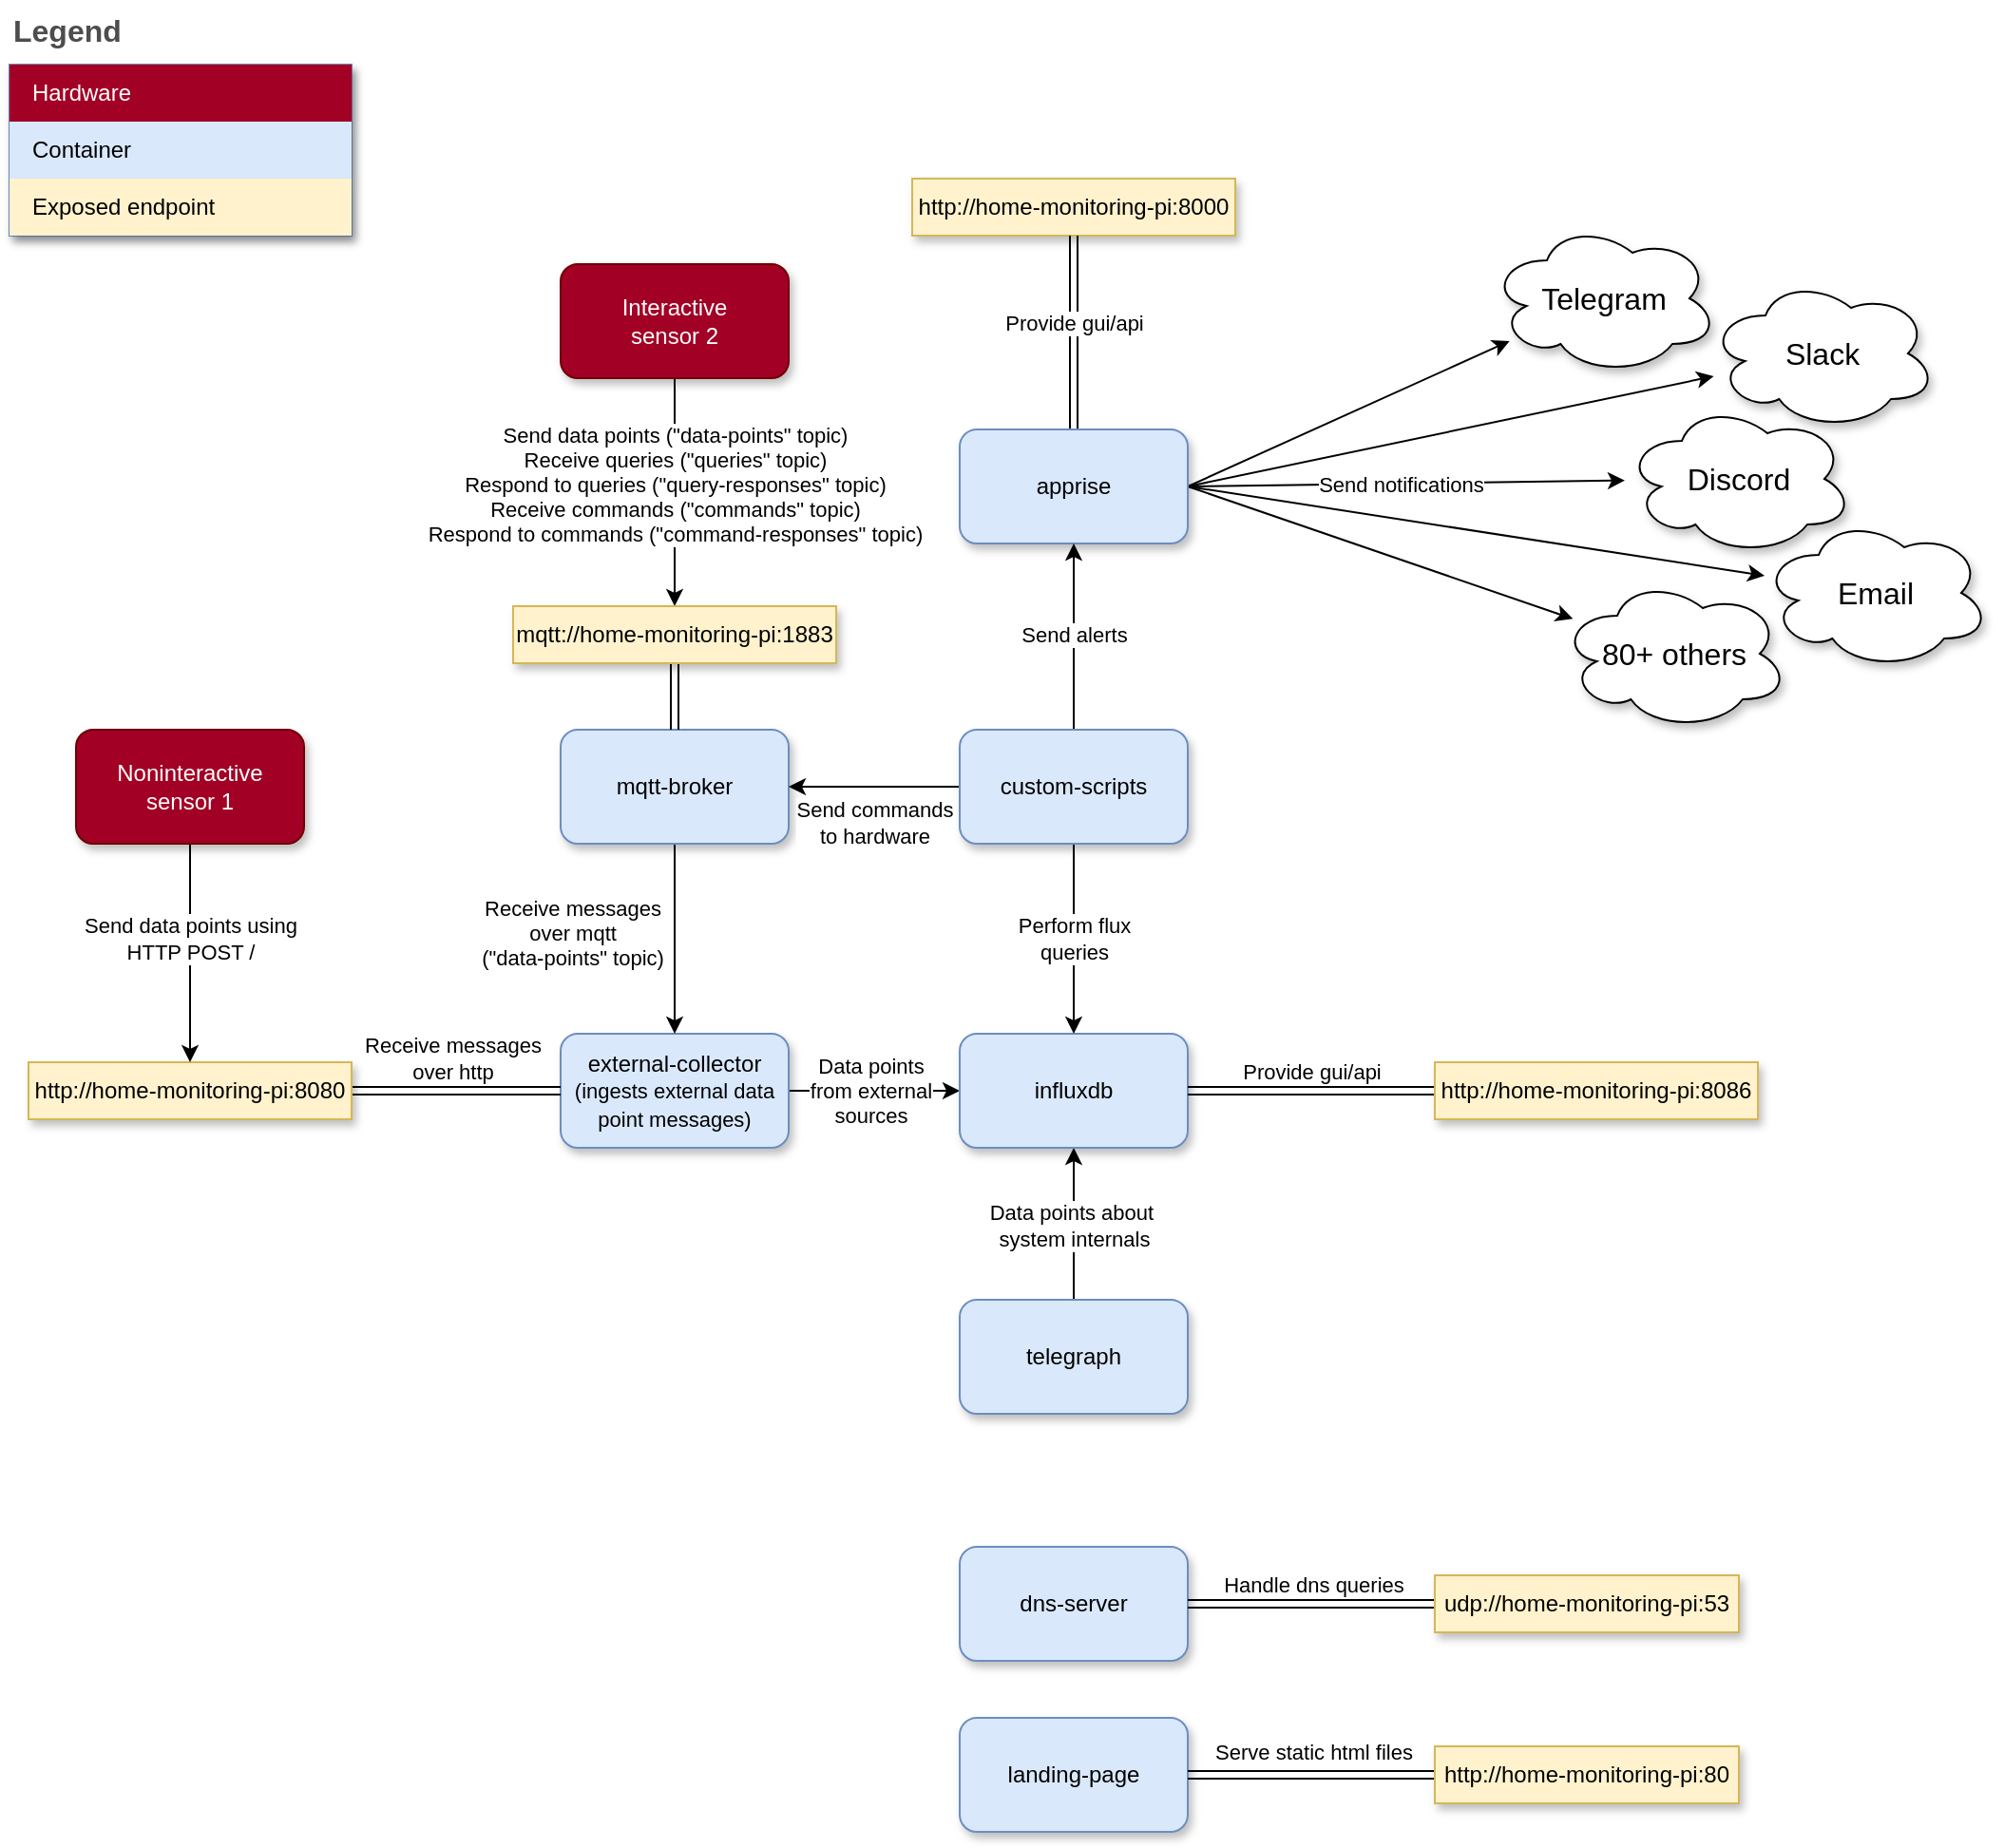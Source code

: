 <mxfile scale="2" border="0">
    <diagram id="Jg0oJM9n3EhVS2JtkSUk" name="Page-1">
        <mxGraphModel dx="859" dy="660" grid="1" gridSize="10" guides="1" tooltips="1" connect="1" arrows="1" fold="1" page="1" pageScale="1" pageWidth="850" pageHeight="1100" background="#ffffff" math="0" shadow="0">
            <root>
                <mxCell id="0"/>
                <mxCell id="1" parent="0"/>
                <mxCell id="97" style="edgeStyle=none;html=1;exitX=0.5;exitY=0;exitDx=0;exitDy=0;entryX=0.5;entryY=1;entryDx=0;entryDy=0;fontSize=11;fontColor=#000000;" parent="1" source="21" target="20" edge="1">
                    <mxGeometry relative="1" as="geometry"/>
                </mxCell>
                <mxCell id="98" value="Data points about&amp;nbsp;&lt;br&gt;system internals" style="edgeLabel;html=1;align=center;verticalAlign=middle;resizable=0;points=[];fontSize=11;fontColor=#000000;" parent="97" vertex="1" connectable="0">
                    <mxGeometry x="-0.212" relative="1" as="geometry">
                        <mxPoint y="-8" as="offset"/>
                    </mxGeometry>
                </mxCell>
                <mxCell id="21" value="telegraph" style="rounded=1;whiteSpace=wrap;html=1;glass=0;shadow=1;fillColor=#dae8fc;strokeColor=#6c8ebf;" parent="1" vertex="1">
                    <mxGeometry x="510" y="690" width="120" height="60" as="geometry"/>
                </mxCell>
                <mxCell id="27" value="landing-page" style="rounded=1;whiteSpace=wrap;html=1;shadow=1;glass=0;fillColor=#dae8fc;strokeColor=#6c8ebf;" parent="1" vertex="1">
                    <mxGeometry x="510" y="910" width="120" height="60" as="geometry"/>
                </mxCell>
                <mxCell id="28" value="dns-server" style="rounded=1;whiteSpace=wrap;html=1;glass=0;shadow=1;fillColor=#dae8fc;strokeColor=#6c8ebf;" parent="1" vertex="1">
                    <mxGeometry x="510" y="820" width="120" height="60" as="geometry"/>
                </mxCell>
                <mxCell id="91" style="edgeStyle=none;html=1;exitX=1;exitY=0.5;exitDx=0;exitDy=0;entryX=0;entryY=0.5;entryDx=0;entryDy=0;fontSize=11;fontColor=#000000;" parent="1" source="29" target="20" edge="1">
                    <mxGeometry relative="1" as="geometry"/>
                </mxCell>
                <mxCell id="93" value="Data points&lt;br&gt;from external&lt;br&gt;sources" style="edgeLabel;html=1;align=center;verticalAlign=middle;resizable=0;points=[];fontSize=11;fontColor=#000000;" parent="91" vertex="1" connectable="0">
                    <mxGeometry x="0.349" relative="1" as="geometry">
                        <mxPoint x="-18" as="offset"/>
                    </mxGeometry>
                </mxCell>
                <mxCell id="29" value="external-collector&lt;br&gt;&lt;font style=&quot;font-size: 11px;&quot;&gt;(ingests external data point messages)&lt;/font&gt;" style="rounded=1;whiteSpace=wrap;html=1;glass=0;shadow=1;fillColor=#dae8fc;strokeColor=#6c8ebf;" parent="1" vertex="1">
                    <mxGeometry x="300" y="550" width="120" height="60" as="geometry"/>
                </mxCell>
                <mxCell id="39" value="Legend" style="align=left;fontSize=16;fontStyle=1;strokeColor=none;fillColor=none;fontColor=#4D4D4D;spacingTop=-8;resizable=0;rounded=1;shadow=1;glass=0;sketch=0;" parent="1" vertex="1">
                    <mxGeometry x="10" y="10" width="180" height="30" as="geometry"/>
                </mxCell>
                <mxCell id="40" value="" style="shape=table;html=1;whiteSpace=wrap;startSize=0;container=1;collapsible=0;childLayout=tableLayout;fillColor=#dae8fc;align=left;spacingLeft=10;strokeColor=#6c8ebf;rounded=1;arcSize=11;resizable=0;points=[[0.25,0,0],[0.5,0,0],[0.75,0,0],[1,0.25,0],[1,0.5,0],[1,0.75,0],[0.75,1,0],[0.5,1,0],[0.25,1,0],[0,0.75,0],[0,0.5,0],[0,0.25,0]];shadow=1;glass=0;sketch=0;" parent="1" vertex="1">
                    <mxGeometry x="10" y="40" width="180" height="90" as="geometry"/>
                </mxCell>
                <mxCell id="45" value="Hardware" style="shape=partialRectangle;html=1;whiteSpace=wrap;connectable=0;fillColor=#a20025;top=0;left=0;bottom=0;right=0;overflow=hidden;pointerEvents=1;align=left;spacingLeft=10;rounded=1;shadow=1;glass=0;sketch=0;strokeColor=#6F0000;fontColor=#ffffff;" parent="40" vertex="1">
                    <mxGeometry width="180" height="30" as="geometry"/>
                </mxCell>
                <mxCell id="43" value="&lt;font color=&quot;#000000&quot;&gt;Container&lt;/font&gt;" style="shape=partialRectangle;html=1;whiteSpace=wrap;connectable=0;fillColor=#dae8fc;top=0;left=0;bottom=0;right=0;overflow=hidden;pointerEvents=1;align=left;spacingLeft=10;fontColor=#FFFFFF;rounded=1;shadow=1;glass=0;sketch=0;" parent="40" vertex="1">
                    <mxGeometry y="30" width="180" height="30" as="geometry"/>
                </mxCell>
                <mxCell id="105" value="Exposed endpoint" style="shape=partialRectangle;html=1;whiteSpace=wrap;connectable=0;fillColor=#fff2cc;top=0;left=0;bottom=0;right=0;overflow=hidden;pointerEvents=1;align=left;spacingLeft=10;rounded=1;shadow=1;glass=0;sketch=0;strokeColor=#d6b656;" parent="40" vertex="1">
                    <mxGeometry y="60" width="180" height="30" as="geometry"/>
                </mxCell>
                <mxCell id="20" value="influxdb" style="rounded=1;whiteSpace=wrap;html=1;glass=0;shadow=1;fillColor=#dae8fc;strokeColor=#6c8ebf;" parent="1" vertex="1">
                    <mxGeometry x="510" y="550" width="120" height="60" as="geometry"/>
                </mxCell>
                <mxCell id="55" style="edgeStyle=none;html=1;exitX=0;exitY=0.5;exitDx=0;exitDy=0;entryX=1;entryY=0.5;entryDx=0;entryDy=0;fontColor=#000000;shape=link;" parent="1" source="53" target="27" edge="1">
                    <mxGeometry relative="1" as="geometry"/>
                </mxCell>
                <mxCell id="127" value="Serve static html files" style="edgeLabel;html=1;align=center;verticalAlign=middle;resizable=0;points=[];fontSize=11;fontColor=#000000;" parent="55" vertex="1" connectable="0">
                    <mxGeometry x="0.408" relative="1" as="geometry">
                        <mxPoint x="27" y="-12" as="offset"/>
                    </mxGeometry>
                </mxCell>
                <mxCell id="53" value="http://home-monitoring-pi:80" style="text;html=1;strokeColor=#d6b656;fillColor=#fff2cc;align=center;verticalAlign=middle;whiteSpace=wrap;rounded=0;shadow=1;glass=0;sketch=0;" parent="1" vertex="1">
                    <mxGeometry x="760" y="925" width="160" height="30" as="geometry"/>
                </mxCell>
                <mxCell id="57" style="edgeStyle=none;html=1;exitX=0;exitY=0.5;exitDx=0;exitDy=0;entryX=1;entryY=0.5;entryDx=0;entryDy=0;fontColor=#000000;shape=link;" parent="1" source="56" target="20" edge="1">
                    <mxGeometry relative="1" as="geometry"/>
                </mxCell>
                <mxCell id="128" value="Provide gui/api" style="edgeLabel;html=1;align=center;verticalAlign=middle;resizable=0;points=[];fontSize=11;fontColor=#000000;" parent="57" vertex="1" connectable="0">
                    <mxGeometry x="0.455" y="-2" relative="1" as="geometry">
                        <mxPoint x="29" y="-8" as="offset"/>
                    </mxGeometry>
                </mxCell>
                <mxCell id="56" value="http://home-monitoring-pi:8086" style="text;html=1;strokeColor=#d6b656;fillColor=#fff2cc;align=center;verticalAlign=middle;whiteSpace=wrap;rounded=0;shadow=1;glass=0;sketch=0;" parent="1" vertex="1">
                    <mxGeometry x="760" y="565" width="170" height="30" as="geometry"/>
                </mxCell>
                <mxCell id="61" style="edgeStyle=none;html=1;exitX=0;exitY=0.5;exitDx=0;exitDy=0;entryX=1;entryY=0.5;entryDx=0;entryDy=0;fontColor=#000000;shape=link;" parent="1" source="60" target="28" edge="1">
                    <mxGeometry relative="1" as="geometry"/>
                </mxCell>
                <mxCell id="126" value="Handle dns queries" style="edgeLabel;html=1;align=center;verticalAlign=middle;resizable=0;points=[];fontSize=11;fontColor=#000000;" parent="61" vertex="1" connectable="0">
                    <mxGeometry x="-0.527" relative="1" as="geometry">
                        <mxPoint x="-34" y="-10" as="offset"/>
                    </mxGeometry>
                </mxCell>
                <mxCell id="60" value="udp://home-monitoring-pi:53" style="text;html=1;strokeColor=#d6b656;fillColor=#fff2cc;align=center;verticalAlign=middle;whiteSpace=wrap;rounded=0;shadow=1;glass=0;sketch=0;" parent="1" vertex="1">
                    <mxGeometry x="760" y="835" width="160" height="30" as="geometry"/>
                </mxCell>
                <mxCell id="65" value="&lt;font style=&quot;font-size: 16px;&quot;&gt;Telegram&lt;/font&gt;" style="ellipse;shape=cloud;whiteSpace=wrap;html=1;rounded=1;shadow=1;glass=0;sketch=0;fontSize=11;" parent="1" vertex="1">
                    <mxGeometry x="789" y="123" width="120" height="80" as="geometry"/>
                </mxCell>
                <mxCell id="66" value="&lt;font style=&quot;font-size: 16px;&quot;&gt;Discord&lt;/font&gt;" style="ellipse;shape=cloud;whiteSpace=wrap;html=1;rounded=1;shadow=1;glass=0;sketch=0;fontSize=11;" parent="1" vertex="1">
                    <mxGeometry x="860" y="218" width="120" height="80" as="geometry"/>
                </mxCell>
                <mxCell id="68" value="&lt;font style=&quot;font-size: 16px;&quot;&gt;Slack&lt;/font&gt;" style="ellipse;shape=cloud;whiteSpace=wrap;html=1;rounded=1;shadow=1;glass=0;sketch=0;fontSize=11;" parent="1" vertex="1">
                    <mxGeometry x="904" y="152" width="120" height="80" as="geometry"/>
                </mxCell>
                <mxCell id="69" value="&lt;font style=&quot;font-size: 16px;&quot;&gt;Email&lt;/font&gt;" style="ellipse;shape=cloud;whiteSpace=wrap;html=1;rounded=1;shadow=1;glass=0;sketch=0;fontSize=11;" parent="1" vertex="1">
                    <mxGeometry x="932" y="278" width="120" height="80" as="geometry"/>
                </mxCell>
                <mxCell id="70" value="&lt;font style=&quot;font-size: 16px;&quot;&gt;80+ others&lt;/font&gt;" style="ellipse;shape=cloud;whiteSpace=wrap;html=1;rounded=1;shadow=1;glass=0;sketch=0;fontSize=11;" parent="1" vertex="1">
                    <mxGeometry x="826" y="310" width="120" height="80" as="geometry"/>
                </mxCell>
                <mxCell id="82" style="edgeStyle=none;html=1;exitX=1;exitY=0.5;exitDx=0;exitDy=0;fontSize=16;fontColor=#000000;" parent="1" source="31" target="66" edge="1">
                    <mxGeometry relative="1" as="geometry"/>
                </mxCell>
                <mxCell id="86" value="Send notifications" style="edgeLabel;html=1;align=center;verticalAlign=middle;resizable=0;points=[];fontSize=11;fontColor=#000000;" parent="82" vertex="1" connectable="0">
                    <mxGeometry x="-0.163" relative="1" as="geometry">
                        <mxPoint x="15" as="offset"/>
                    </mxGeometry>
                </mxCell>
                <mxCell id="87" style="edgeStyle=none;html=1;exitX=1;exitY=0.5;exitDx=0;exitDy=0;fontSize=11;fontColor=#000000;" parent="1" source="31" target="70" edge="1">
                    <mxGeometry relative="1" as="geometry"/>
                </mxCell>
                <mxCell id="88" style="edgeStyle=none;html=1;exitX=1;exitY=0.5;exitDx=0;exitDy=0;fontSize=11;fontColor=#000000;" parent="1" source="31" target="69" edge="1">
                    <mxGeometry relative="1" as="geometry"/>
                </mxCell>
                <mxCell id="89" style="edgeStyle=none;html=1;exitX=1;exitY=0.5;exitDx=0;exitDy=0;fontSize=11;fontColor=#000000;" parent="1" source="31" target="65" edge="1">
                    <mxGeometry relative="1" as="geometry"/>
                </mxCell>
                <mxCell id="90" style="edgeStyle=none;html=1;exitX=1;exitY=0.5;exitDx=0;exitDy=0;fontSize=11;fontColor=#000000;" parent="1" source="31" target="68" edge="1">
                    <mxGeometry relative="1" as="geometry"/>
                </mxCell>
                <mxCell id="106" value="http://home-monitoring-pi:8000" style="text;html=1;strokeColor=#d6b656;fillColor=#fff2cc;align=center;verticalAlign=middle;whiteSpace=wrap;rounded=0;shadow=1;glass=0;sketch=0;" parent="1" vertex="1">
                    <mxGeometry x="485" y="100" width="170" height="30" as="geometry"/>
                </mxCell>
                <mxCell id="108" style="edgeStyle=none;html=1;exitX=1;exitY=0.5;exitDx=0;exitDy=0;entryX=0;entryY=0.5;entryDx=0;entryDy=0;fontSize=11;fontColor=#000000;shape=link;" parent="1" source="107" target="29" edge="1">
                    <mxGeometry relative="1" as="geometry"/>
                </mxCell>
                <mxCell id="130" value="Receive messages&lt;br&gt;over http" style="edgeLabel;html=1;align=center;verticalAlign=middle;resizable=0;points=[];fontSize=11;fontColor=#000000;" parent="108" vertex="1" connectable="0">
                    <mxGeometry x="-0.371" relative="1" as="geometry">
                        <mxPoint x="18" y="-17" as="offset"/>
                    </mxGeometry>
                </mxCell>
                <mxCell id="107" value="http://home-monitoring-pi:8080" style="text;html=1;strokeColor=#d6b656;fillColor=#fff2cc;align=center;verticalAlign=middle;whiteSpace=wrap;rounded=0;shadow=1;glass=0;sketch=0;" parent="1" vertex="1">
                    <mxGeometry x="20" y="565" width="170" height="30" as="geometry"/>
                </mxCell>
                <mxCell id="140" style="edgeStyle=none;html=1;exitX=0.5;exitY=1;exitDx=0;exitDy=0;fontSize=11;fontColor=#000000;" parent="1" source="113" target="107" edge="1">
                    <mxGeometry relative="1" as="geometry"/>
                </mxCell>
                <mxCell id="141" value="Send data points using&lt;br&gt;HTTP POST /" style="edgeLabel;html=1;align=center;verticalAlign=middle;resizable=0;points=[];fontSize=11;fontColor=#000000;" parent="140" vertex="1" connectable="0">
                    <mxGeometry x="-0.257" y="-2" relative="1" as="geometry">
                        <mxPoint x="2" y="7" as="offset"/>
                    </mxGeometry>
                </mxCell>
                <mxCell id="113" value="Noninteractive&lt;br&gt;sensor 1" style="rounded=1;whiteSpace=wrap;html=1;glass=0;shadow=1;fillColor=#a20025;strokeColor=#6F0000;fontColor=#ffffff;" parent="1" vertex="1">
                    <mxGeometry x="45" y="390" width="120" height="60" as="geometry"/>
                </mxCell>
                <mxCell id="135" value="" style="edgeStyle=none;html=1;fontSize=11;fontColor=#000000;entryX=0.5;entryY=0;entryDx=0;entryDy=0;" parent="1" source="114" target="122" edge="1">
                    <mxGeometry relative="1" as="geometry"/>
                </mxCell>
                <mxCell id="136" value="Send data points (&quot;data-points&quot; topic)&lt;br&gt;Receive queries (&quot;queries&quot; topic)&lt;br&gt;Respond to queries (&quot;query-responses&quot; topic)&lt;br&gt;Receive commands (&quot;commands&quot; topic)&lt;br&gt;Respond to commands (&quot;command-responses&quot; topic)" style="edgeLabel;html=1;align=center;verticalAlign=middle;resizable=0;points=[];fontSize=11;fontColor=#000000;" parent="135" vertex="1" connectable="0">
                    <mxGeometry x="-0.204" y="3" relative="1" as="geometry">
                        <mxPoint x="-3" y="8" as="offset"/>
                    </mxGeometry>
                </mxCell>
                <mxCell id="114" value="Interactive&lt;br&gt;sensor 2" style="rounded=1;whiteSpace=wrap;html=1;glass=0;shadow=1;fillColor=#a20025;strokeColor=#6F0000;fontColor=#ffffff;" parent="1" vertex="1">
                    <mxGeometry x="300" y="145" width="120" height="60" as="geometry"/>
                </mxCell>
                <mxCell id="123" style="edgeStyle=none;html=1;exitX=0.5;exitY=1;exitDx=0;exitDy=0;entryX=0.5;entryY=0;entryDx=0;entryDy=0;fontSize=11;fontColor=#000000;" parent="1" source="121" target="29" edge="1">
                    <mxGeometry relative="1" as="geometry"/>
                </mxCell>
                <mxCell id="132" value="Receive messages&lt;br&gt;over mqtt&lt;br&gt;(&quot;data-points&quot; topic)" style="edgeLabel;html=1;align=center;verticalAlign=middle;resizable=0;points=[];fontSize=11;fontColor=#000000;" parent="123" vertex="1" connectable="0">
                    <mxGeometry x="0.388" relative="1" as="geometry">
                        <mxPoint x="-54" y="-23" as="offset"/>
                    </mxGeometry>
                </mxCell>
                <mxCell id="121" value="mqtt-broker" style="rounded=1;whiteSpace=wrap;html=1;glass=0;shadow=1;fillColor=#dae8fc;strokeColor=#6c8ebf;" parent="1" vertex="1">
                    <mxGeometry x="300" y="390" width="120" height="60" as="geometry"/>
                </mxCell>
                <mxCell id="142" style="edgeStyle=none;html=1;exitX=0.5;exitY=1;exitDx=0;exitDy=0;fontSize=11;fontColor=#000000;endArrow=none;endFill=0;shape=link;" parent="1" source="122" target="121" edge="1">
                    <mxGeometry relative="1" as="geometry"/>
                </mxCell>
                <mxCell id="122" value="mqtt://home-monitoring-pi:1883" style="text;html=1;strokeColor=#d6b656;fillColor=#fff2cc;align=center;verticalAlign=middle;whiteSpace=wrap;rounded=0;shadow=1;glass=0;sketch=0;" parent="1" vertex="1">
                    <mxGeometry x="275" y="325" width="170" height="30" as="geometry"/>
                </mxCell>
                <mxCell id="143" style="edgeStyle=none;html=1;exitX=0.5;exitY=0;exitDx=0;exitDy=0;entryX=0.5;entryY=1;entryDx=0;entryDy=0;shape=link;" edge="1" parent="1" source="31" target="106">
                    <mxGeometry relative="1" as="geometry"/>
                </mxCell>
                <mxCell id="144" value="Provide gui/api" style="edgeLabel;html=1;align=center;verticalAlign=middle;resizable=0;points=[];" vertex="1" connectable="0" parent="143">
                    <mxGeometry x="0.23" y="-1" relative="1" as="geometry">
                        <mxPoint x="-1" y="6" as="offset"/>
                    </mxGeometry>
                </mxCell>
                <mxCell id="31" value="apprise" style="rounded=1;whiteSpace=wrap;html=1;glass=0;shadow=1;fillColor=#dae8fc;strokeColor=#6c8ebf;" parent="1" vertex="1">
                    <mxGeometry x="510" y="232" width="120" height="60" as="geometry"/>
                </mxCell>
                <mxCell id="146" style="edgeStyle=none;html=1;exitX=0;exitY=0.5;exitDx=0;exitDy=0;entryX=1;entryY=0.5;entryDx=0;entryDy=0;" edge="1" parent="1" source="145" target="121">
                    <mxGeometry relative="1" as="geometry"/>
                </mxCell>
                <mxCell id="148" value="Send commands&lt;br&gt;to hardware" style="edgeLabel;html=1;align=center;verticalAlign=middle;resizable=0;points=[];" vertex="1" connectable="0" parent="146">
                    <mxGeometry x="-0.391" relative="1" as="geometry">
                        <mxPoint x="-18" y="19" as="offset"/>
                    </mxGeometry>
                </mxCell>
                <mxCell id="149" style="edgeStyle=none;html=1;exitX=0.5;exitY=1;exitDx=0;exitDy=0;" edge="1" parent="1" source="145" target="20">
                    <mxGeometry relative="1" as="geometry"/>
                </mxCell>
                <mxCell id="150" value="Perform flux&lt;br&gt;queries" style="edgeLabel;html=1;align=center;verticalAlign=middle;resizable=0;points=[];" vertex="1" connectable="0" parent="149">
                    <mxGeometry x="-0.325" y="-1" relative="1" as="geometry">
                        <mxPoint x="1" y="16" as="offset"/>
                    </mxGeometry>
                </mxCell>
                <mxCell id="151" style="edgeStyle=none;html=1;exitX=0.5;exitY=0;exitDx=0;exitDy=0;entryX=0.5;entryY=1;entryDx=0;entryDy=0;" edge="1" parent="1" source="145" target="31">
                    <mxGeometry relative="1" as="geometry"/>
                </mxCell>
                <mxCell id="152" value="Send alerts" style="edgeLabel;html=1;align=center;verticalAlign=middle;resizable=0;points=[];" vertex="1" connectable="0" parent="151">
                    <mxGeometry x="0.309" y="1" relative="1" as="geometry">
                        <mxPoint x="1" y="14" as="offset"/>
                    </mxGeometry>
                </mxCell>
                <mxCell id="145" value="custom-scripts" style="rounded=1;whiteSpace=wrap;html=1;glass=0;shadow=1;fillColor=#dae8fc;strokeColor=#6c8ebf;" vertex="1" parent="1">
                    <mxGeometry x="510" y="390" width="120" height="60" as="geometry"/>
                </mxCell>
            </root>
        </mxGraphModel>
    </diagram>
</mxfile>